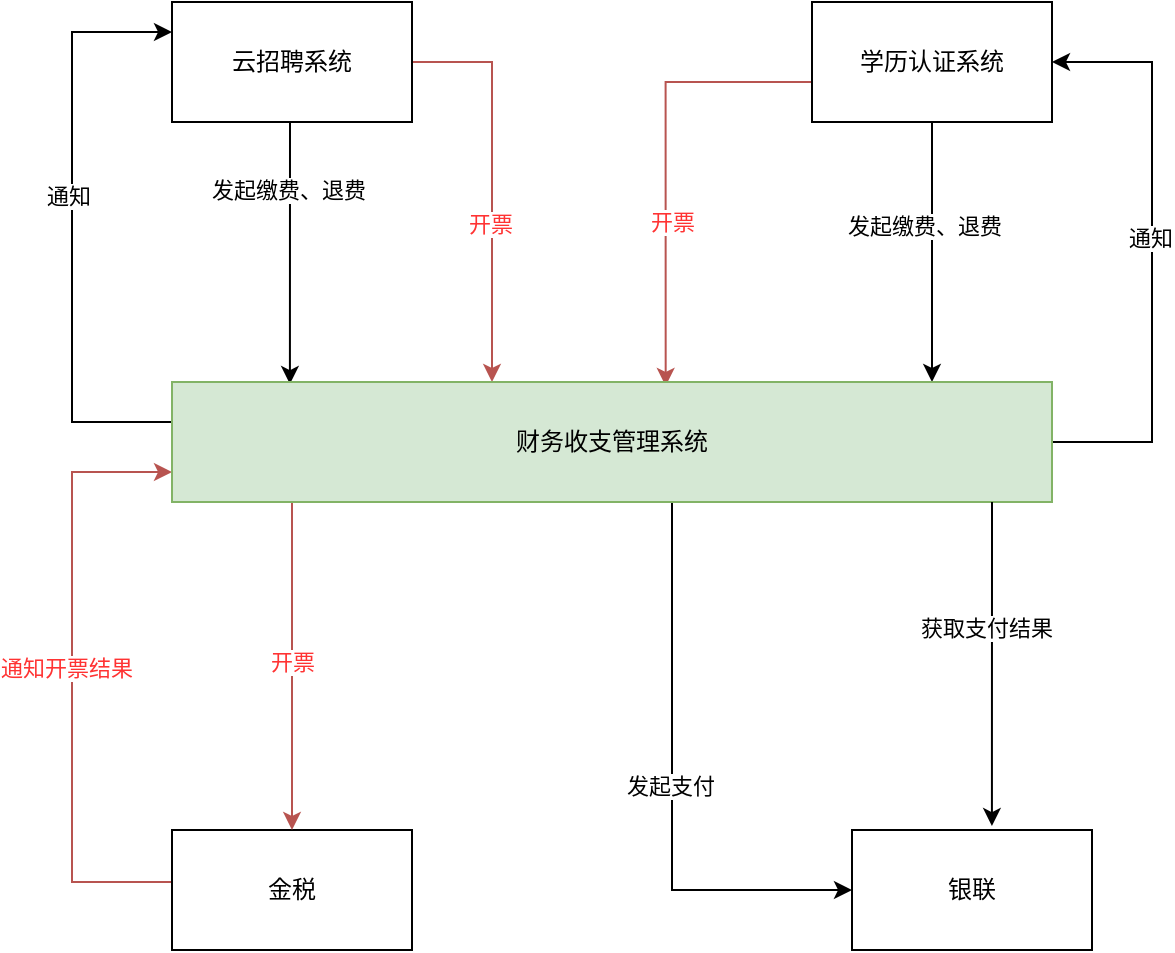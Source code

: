 <mxfile version="24.2.3" type="github">
  <diagram name="第 1 页" id="mmZgXKD3ZRKLnQviUQY3">
    <mxGraphModel dx="1434" dy="746" grid="1" gridSize="10" guides="1" tooltips="1" connect="1" arrows="1" fold="1" page="1" pageScale="1" pageWidth="827" pageHeight="1169" math="0" shadow="0">
      <root>
        <mxCell id="0" />
        <mxCell id="1" parent="0" />
        <mxCell id="rgHk43R0lnlLl56AyZZH-1" value="银联" style="rounded=0;whiteSpace=wrap;html=1;" vertex="1" parent="1">
          <mxGeometry x="530" y="494" width="120" height="60" as="geometry" />
        </mxCell>
        <mxCell id="rgHk43R0lnlLl56AyZZH-6" style="edgeStyle=orthogonalEdgeStyle;rounded=0;orthogonalLoop=1;jettySize=auto;html=1;" edge="1" parent="1" source="rgHk43R0lnlLl56AyZZH-2" target="rgHk43R0lnlLl56AyZZH-5">
          <mxGeometry relative="1" as="geometry">
            <Array as="points">
              <mxPoint x="570" y="240" />
              <mxPoint x="570" y="240" />
            </Array>
          </mxGeometry>
        </mxCell>
        <mxCell id="rgHk43R0lnlLl56AyZZH-7" value="发起缴费、退费" style="edgeLabel;html=1;align=center;verticalAlign=middle;resizable=0;points=[];" vertex="1" connectable="0" parent="rgHk43R0lnlLl56AyZZH-6">
          <mxGeometry x="-0.21" y="-4" relative="1" as="geometry">
            <mxPoint as="offset" />
          </mxGeometry>
        </mxCell>
        <mxCell id="rgHk43R0lnlLl56AyZZH-23" style="edgeStyle=orthogonalEdgeStyle;rounded=0;orthogonalLoop=1;jettySize=auto;html=1;entryX=0.561;entryY=0.033;entryDx=0;entryDy=0;entryPerimeter=0;fillColor=#f8cecc;strokeColor=#b85450;" edge="1" parent="1" source="rgHk43R0lnlLl56AyZZH-2" target="rgHk43R0lnlLl56AyZZH-5">
          <mxGeometry relative="1" as="geometry">
            <mxPoint x="440" y="260" as="targetPoint" />
            <Array as="points">
              <mxPoint x="437" y="120" />
            </Array>
          </mxGeometry>
        </mxCell>
        <mxCell id="rgHk43R0lnlLl56AyZZH-24" value="开票" style="edgeLabel;html=1;align=center;verticalAlign=middle;resizable=0;points=[];fontColor=#FF3333;" vertex="1" connectable="0" parent="rgHk43R0lnlLl56AyZZH-23">
          <mxGeometry x="0.098" y="3" relative="1" as="geometry">
            <mxPoint y="19" as="offset" />
          </mxGeometry>
        </mxCell>
        <mxCell id="rgHk43R0lnlLl56AyZZH-2" value="学历认证系统" style="rounded=0;whiteSpace=wrap;html=1;" vertex="1" parent="1">
          <mxGeometry x="510" y="80" width="120" height="60" as="geometry" />
        </mxCell>
        <mxCell id="rgHk43R0lnlLl56AyZZH-8" style="edgeStyle=orthogonalEdgeStyle;rounded=0;orthogonalLoop=1;jettySize=auto;html=1;entryX=0.134;entryY=0.017;entryDx=0;entryDy=0;entryPerimeter=0;" edge="1" parent="1" target="rgHk43R0lnlLl56AyZZH-5">
          <mxGeometry relative="1" as="geometry">
            <mxPoint x="220" y="140" as="sourcePoint" />
            <mxPoint x="220" y="270" as="targetPoint" />
            <Array as="points">
              <mxPoint x="249" y="140" />
            </Array>
          </mxGeometry>
        </mxCell>
        <mxCell id="rgHk43R0lnlLl56AyZZH-9" value="发起缴费、退费" style="edgeLabel;html=1;align=center;verticalAlign=middle;resizable=0;points=[];" vertex="1" connectable="0" parent="rgHk43R0lnlLl56AyZZH-8">
          <mxGeometry x="-0.217" y="-1" relative="1" as="geometry">
            <mxPoint as="offset" />
          </mxGeometry>
        </mxCell>
        <mxCell id="rgHk43R0lnlLl56AyZZH-21" style="edgeStyle=orthogonalEdgeStyle;rounded=0;orthogonalLoop=1;jettySize=auto;html=1;fillColor=#f8cecc;strokeColor=#b85450;" edge="1" parent="1" source="rgHk43R0lnlLl56AyZZH-3" target="rgHk43R0lnlLl56AyZZH-5">
          <mxGeometry relative="1" as="geometry">
            <mxPoint x="350" y="260" as="targetPoint" />
            <Array as="points">
              <mxPoint x="350" y="110" />
            </Array>
          </mxGeometry>
        </mxCell>
        <mxCell id="rgHk43R0lnlLl56AyZZH-22" value="开票" style="edgeLabel;html=1;align=center;verticalAlign=middle;resizable=0;points=[];fontColor=#FF3333;" vertex="1" connectable="0" parent="rgHk43R0lnlLl56AyZZH-21">
          <mxGeometry x="0.21" y="-1" relative="1" as="geometry">
            <mxPoint as="offset" />
          </mxGeometry>
        </mxCell>
        <mxCell id="rgHk43R0lnlLl56AyZZH-3" value="云招聘系统" style="rounded=0;whiteSpace=wrap;html=1;" vertex="1" parent="1">
          <mxGeometry x="190" y="80" width="120" height="60" as="geometry" />
        </mxCell>
        <mxCell id="rgHk43R0lnlLl56AyZZH-27" style="edgeStyle=orthogonalEdgeStyle;rounded=0;orthogonalLoop=1;jettySize=auto;html=1;entryX=0;entryY=0.75;entryDx=0;entryDy=0;fillColor=#f8cecc;strokeColor=#b85450;" edge="1" parent="1" source="rgHk43R0lnlLl56AyZZH-4" target="rgHk43R0lnlLl56AyZZH-5">
          <mxGeometry relative="1" as="geometry">
            <Array as="points">
              <mxPoint x="140" y="520" />
              <mxPoint x="140" y="315" />
            </Array>
          </mxGeometry>
        </mxCell>
        <mxCell id="rgHk43R0lnlLl56AyZZH-28" value="通知开票结果" style="edgeLabel;html=1;align=center;verticalAlign=middle;resizable=0;points=[];fontColor=#FF3333;" vertex="1" connectable="0" parent="rgHk43R0lnlLl56AyZZH-27">
          <mxGeometry x="0.029" y="3" relative="1" as="geometry">
            <mxPoint as="offset" />
          </mxGeometry>
        </mxCell>
        <mxCell id="rgHk43R0lnlLl56AyZZH-4" value="金税" style="rounded=0;whiteSpace=wrap;html=1;" vertex="1" parent="1">
          <mxGeometry x="190" y="494" width="120" height="60" as="geometry" />
        </mxCell>
        <mxCell id="rgHk43R0lnlLl56AyZZH-10" style="edgeStyle=orthogonalEdgeStyle;rounded=0;orthogonalLoop=1;jettySize=auto;html=1;" edge="1" parent="1" source="rgHk43R0lnlLl56AyZZH-5" target="rgHk43R0lnlLl56AyZZH-1">
          <mxGeometry relative="1" as="geometry">
            <Array as="points">
              <mxPoint x="440" y="524" />
            </Array>
          </mxGeometry>
        </mxCell>
        <mxCell id="rgHk43R0lnlLl56AyZZH-11" value="发起支付" style="edgeLabel;html=1;align=center;verticalAlign=middle;resizable=0;points=[];" vertex="1" connectable="0" parent="rgHk43R0lnlLl56AyZZH-10">
          <mxGeometry y="-1" relative="1" as="geometry">
            <mxPoint as="offset" />
          </mxGeometry>
        </mxCell>
        <mxCell id="rgHk43R0lnlLl56AyZZH-17" style="edgeStyle=orthogonalEdgeStyle;rounded=0;orthogonalLoop=1;jettySize=auto;html=1;entryX=1;entryY=0.5;entryDx=0;entryDy=0;" edge="1" parent="1" source="rgHk43R0lnlLl56AyZZH-5" target="rgHk43R0lnlLl56AyZZH-2">
          <mxGeometry relative="1" as="geometry">
            <Array as="points">
              <mxPoint x="680" y="300" />
              <mxPoint x="680" y="110" />
            </Array>
          </mxGeometry>
        </mxCell>
        <mxCell id="rgHk43R0lnlLl56AyZZH-18" value="通知" style="edgeLabel;html=1;align=center;verticalAlign=middle;resizable=0;points=[];" vertex="1" connectable="0" parent="rgHk43R0lnlLl56AyZZH-17">
          <mxGeometry x="0.048" y="1" relative="1" as="geometry">
            <mxPoint as="offset" />
          </mxGeometry>
        </mxCell>
        <mxCell id="rgHk43R0lnlLl56AyZZH-19" style="edgeStyle=orthogonalEdgeStyle;rounded=0;orthogonalLoop=1;jettySize=auto;html=1;entryX=0;entryY=0.25;entryDx=0;entryDy=0;" edge="1" parent="1" source="rgHk43R0lnlLl56AyZZH-5" target="rgHk43R0lnlLl56AyZZH-3">
          <mxGeometry relative="1" as="geometry">
            <Array as="points">
              <mxPoint x="140" y="290" />
              <mxPoint x="140" y="95" />
            </Array>
          </mxGeometry>
        </mxCell>
        <mxCell id="rgHk43R0lnlLl56AyZZH-20" value="通知" style="edgeLabel;html=1;align=center;verticalAlign=middle;resizable=0;points=[];" vertex="1" connectable="0" parent="rgHk43R0lnlLl56AyZZH-19">
          <mxGeometry x="0.11" y="2" relative="1" as="geometry">
            <mxPoint as="offset" />
          </mxGeometry>
        </mxCell>
        <mxCell id="rgHk43R0lnlLl56AyZZH-25" style="edgeStyle=orthogonalEdgeStyle;rounded=0;orthogonalLoop=1;jettySize=auto;html=1;fillColor=#f8cecc;strokeColor=#b85450;" edge="1" parent="1" source="rgHk43R0lnlLl56AyZZH-5" target="rgHk43R0lnlLl56AyZZH-4">
          <mxGeometry relative="1" as="geometry">
            <Array as="points">
              <mxPoint x="250" y="360" />
              <mxPoint x="250" y="360" />
            </Array>
          </mxGeometry>
        </mxCell>
        <mxCell id="rgHk43R0lnlLl56AyZZH-26" value="开票" style="edgeLabel;html=1;align=center;verticalAlign=middle;resizable=0;points=[];fontColor=#FF3333;" vertex="1" connectable="0" parent="rgHk43R0lnlLl56AyZZH-25">
          <mxGeometry x="-0.024" relative="1" as="geometry">
            <mxPoint as="offset" />
          </mxGeometry>
        </mxCell>
        <mxCell id="rgHk43R0lnlLl56AyZZH-5" value="财务收支管理系统" style="rounded=0;whiteSpace=wrap;html=1;fillColor=#d5e8d4;strokeColor=#82b366;" vertex="1" parent="1">
          <mxGeometry x="190" y="270" width="440" height="60" as="geometry" />
        </mxCell>
        <mxCell id="rgHk43R0lnlLl56AyZZH-13" style="edgeStyle=orthogonalEdgeStyle;rounded=0;orthogonalLoop=1;jettySize=auto;html=1;entryX=0.583;entryY=-0.033;entryDx=0;entryDy=0;entryPerimeter=0;" edge="1" parent="1" source="rgHk43R0lnlLl56AyZZH-5" target="rgHk43R0lnlLl56AyZZH-1">
          <mxGeometry relative="1" as="geometry">
            <Array as="points">
              <mxPoint x="600" y="350" />
              <mxPoint x="600" y="350" />
            </Array>
          </mxGeometry>
        </mxCell>
        <mxCell id="rgHk43R0lnlLl56AyZZH-14" value="获取支付结果" style="edgeLabel;html=1;align=center;verticalAlign=middle;resizable=0;points=[];" vertex="1" connectable="0" parent="rgHk43R0lnlLl56AyZZH-13">
          <mxGeometry x="-0.222" y="-3" relative="1" as="geometry">
            <mxPoint as="offset" />
          </mxGeometry>
        </mxCell>
      </root>
    </mxGraphModel>
  </diagram>
</mxfile>
